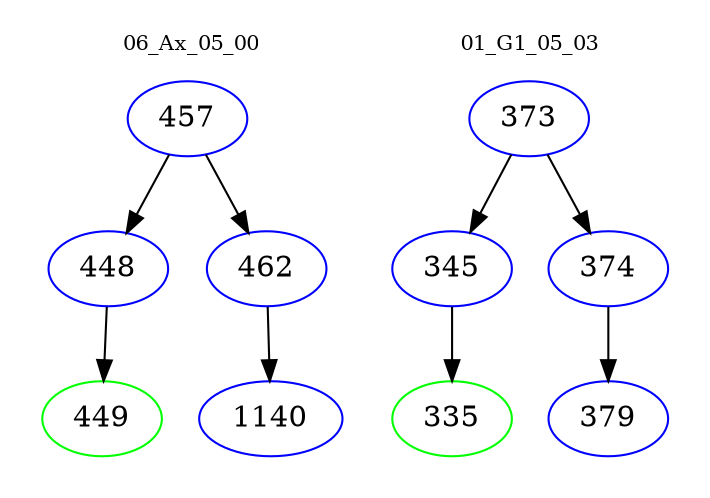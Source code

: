 digraph{
subgraph cluster_0 {
color = white
label = "06_Ax_05_00";
fontsize=10;
T0_457 [label="457", color="blue"]
T0_457 -> T0_448 [color="black"]
T0_448 [label="448", color="blue"]
T0_448 -> T0_449 [color="black"]
T0_449 [label="449", color="green"]
T0_457 -> T0_462 [color="black"]
T0_462 [label="462", color="blue"]
T0_462 -> T0_1140 [color="black"]
T0_1140 [label="1140", color="blue"]
}
subgraph cluster_1 {
color = white
label = "01_G1_05_03";
fontsize=10;
T1_373 [label="373", color="blue"]
T1_373 -> T1_345 [color="black"]
T1_345 [label="345", color="blue"]
T1_345 -> T1_335 [color="black"]
T1_335 [label="335", color="green"]
T1_373 -> T1_374 [color="black"]
T1_374 [label="374", color="blue"]
T1_374 -> T1_379 [color="black"]
T1_379 [label="379", color="blue"]
}
}
